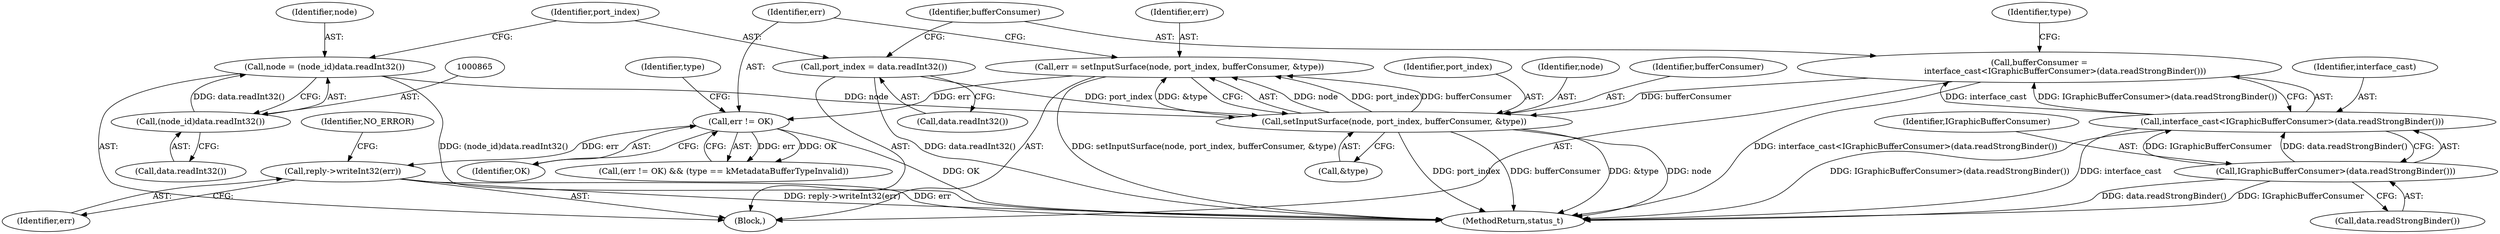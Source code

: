 digraph "0_Android_0bb5ced60304da7f61478ffd359e7ba65d72f181@API" {
"1000906" [label="(Call,reply->writeInt32(err))"];
"1000894" [label="(Call,err != OK)"];
"1000884" [label="(Call,err = setInputSurface(node, port_index, bufferConsumer, &type))"];
"1000886" [label="(Call,setInputSurface(node, port_index, bufferConsumer, &type))"];
"1000862" [label="(Call,node = (node_id)data.readInt32())"];
"1000864" [label="(Call,(node_id)data.readInt32())"];
"1000868" [label="(Call,port_index = data.readInt32())"];
"1000872" [label="(Call,bufferConsumer =\n                    interface_cast<IGraphicBufferConsumer>(data.readStrongBinder()))"];
"1000874" [label="(Call,interface_cast<IGraphicBufferConsumer>(data.readStrongBinder()))"];
"1000876" [label="(Call,IGraphicBufferConsumer>(data.readStrongBinder()))"];
"1000869" [label="(Identifier,port_index)"];
"1000884" [label="(Call,err = setInputSurface(node, port_index, bufferConsumer, &type))"];
"1000890" [label="(Call,&type)"];
"1000866" [label="(Call,data.readInt32())"];
"1000878" [label="(Call,data.readStrongBinder())"];
"1000870" [label="(Call,data.readInt32())"];
"1000906" [label="(Call,reply->writeInt32(err))"];
"1001337" [label="(MethodReturn,status_t)"];
"1000874" [label="(Call,interface_cast<IGraphicBufferConsumer>(data.readStrongBinder()))"];
"1000881" [label="(Identifier,type)"];
"1000873" [label="(Identifier,bufferConsumer)"];
"1000856" [label="(Block,)"];
"1000885" [label="(Identifier,err)"];
"1000894" [label="(Call,err != OK)"];
"1000876" [label="(Call,IGraphicBufferConsumer>(data.readStrongBinder()))"];
"1000888" [label="(Identifier,port_index)"];
"1000895" [label="(Identifier,err)"];
"1000893" [label="(Call,(err != OK) && (type == kMetadataBufferTypeInvalid))"];
"1000875" [label="(Identifier,interface_cast)"];
"1000887" [label="(Identifier,node)"];
"1000863" [label="(Identifier,node)"];
"1000907" [label="(Identifier,err)"];
"1000886" [label="(Call,setInputSurface(node, port_index, bufferConsumer, &type))"];
"1000868" [label="(Call,port_index = data.readInt32())"];
"1000898" [label="(Identifier,type)"];
"1000862" [label="(Call,node = (node_id)data.readInt32())"];
"1000909" [label="(Identifier,NO_ERROR)"];
"1000877" [label="(Identifier,IGraphicBufferConsumer)"];
"1000872" [label="(Call,bufferConsumer =\n                    interface_cast<IGraphicBufferConsumer>(data.readStrongBinder()))"];
"1000864" [label="(Call,(node_id)data.readInt32())"];
"1000896" [label="(Identifier,OK)"];
"1000889" [label="(Identifier,bufferConsumer)"];
"1000906" -> "1000856"  [label="AST: "];
"1000906" -> "1000907"  [label="CFG: "];
"1000907" -> "1000906"  [label="AST: "];
"1000909" -> "1000906"  [label="CFG: "];
"1000906" -> "1001337"  [label="DDG: reply->writeInt32(err)"];
"1000906" -> "1001337"  [label="DDG: err"];
"1000894" -> "1000906"  [label="DDG: err"];
"1000894" -> "1000893"  [label="AST: "];
"1000894" -> "1000896"  [label="CFG: "];
"1000895" -> "1000894"  [label="AST: "];
"1000896" -> "1000894"  [label="AST: "];
"1000898" -> "1000894"  [label="CFG: "];
"1000893" -> "1000894"  [label="CFG: "];
"1000894" -> "1001337"  [label="DDG: OK"];
"1000894" -> "1000893"  [label="DDG: err"];
"1000894" -> "1000893"  [label="DDG: OK"];
"1000884" -> "1000894"  [label="DDG: err"];
"1000884" -> "1000856"  [label="AST: "];
"1000884" -> "1000886"  [label="CFG: "];
"1000885" -> "1000884"  [label="AST: "];
"1000886" -> "1000884"  [label="AST: "];
"1000895" -> "1000884"  [label="CFG: "];
"1000884" -> "1001337"  [label="DDG: setInputSurface(node, port_index, bufferConsumer, &type)"];
"1000886" -> "1000884"  [label="DDG: node"];
"1000886" -> "1000884"  [label="DDG: port_index"];
"1000886" -> "1000884"  [label="DDG: bufferConsumer"];
"1000886" -> "1000884"  [label="DDG: &type"];
"1000886" -> "1000890"  [label="CFG: "];
"1000887" -> "1000886"  [label="AST: "];
"1000888" -> "1000886"  [label="AST: "];
"1000889" -> "1000886"  [label="AST: "];
"1000890" -> "1000886"  [label="AST: "];
"1000886" -> "1001337"  [label="DDG: &type"];
"1000886" -> "1001337"  [label="DDG: node"];
"1000886" -> "1001337"  [label="DDG: port_index"];
"1000886" -> "1001337"  [label="DDG: bufferConsumer"];
"1000862" -> "1000886"  [label="DDG: node"];
"1000868" -> "1000886"  [label="DDG: port_index"];
"1000872" -> "1000886"  [label="DDG: bufferConsumer"];
"1000862" -> "1000856"  [label="AST: "];
"1000862" -> "1000864"  [label="CFG: "];
"1000863" -> "1000862"  [label="AST: "];
"1000864" -> "1000862"  [label="AST: "];
"1000869" -> "1000862"  [label="CFG: "];
"1000862" -> "1001337"  [label="DDG: (node_id)data.readInt32()"];
"1000864" -> "1000862"  [label="DDG: data.readInt32()"];
"1000864" -> "1000866"  [label="CFG: "];
"1000865" -> "1000864"  [label="AST: "];
"1000866" -> "1000864"  [label="AST: "];
"1000868" -> "1000856"  [label="AST: "];
"1000868" -> "1000870"  [label="CFG: "];
"1000869" -> "1000868"  [label="AST: "];
"1000870" -> "1000868"  [label="AST: "];
"1000873" -> "1000868"  [label="CFG: "];
"1000868" -> "1001337"  [label="DDG: data.readInt32()"];
"1000872" -> "1000856"  [label="AST: "];
"1000872" -> "1000874"  [label="CFG: "];
"1000873" -> "1000872"  [label="AST: "];
"1000874" -> "1000872"  [label="AST: "];
"1000881" -> "1000872"  [label="CFG: "];
"1000872" -> "1001337"  [label="DDG: interface_cast<IGraphicBufferConsumer>(data.readStrongBinder())"];
"1000874" -> "1000872"  [label="DDG: interface_cast"];
"1000874" -> "1000872"  [label="DDG: IGraphicBufferConsumer>(data.readStrongBinder())"];
"1000874" -> "1000876"  [label="CFG: "];
"1000875" -> "1000874"  [label="AST: "];
"1000876" -> "1000874"  [label="AST: "];
"1000874" -> "1001337"  [label="DDG: IGraphicBufferConsumer>(data.readStrongBinder())"];
"1000874" -> "1001337"  [label="DDG: interface_cast"];
"1000876" -> "1000874"  [label="DDG: IGraphicBufferConsumer"];
"1000876" -> "1000874"  [label="DDG: data.readStrongBinder()"];
"1000876" -> "1000878"  [label="CFG: "];
"1000877" -> "1000876"  [label="AST: "];
"1000878" -> "1000876"  [label="AST: "];
"1000876" -> "1001337"  [label="DDG: data.readStrongBinder()"];
"1000876" -> "1001337"  [label="DDG: IGraphicBufferConsumer"];
}
